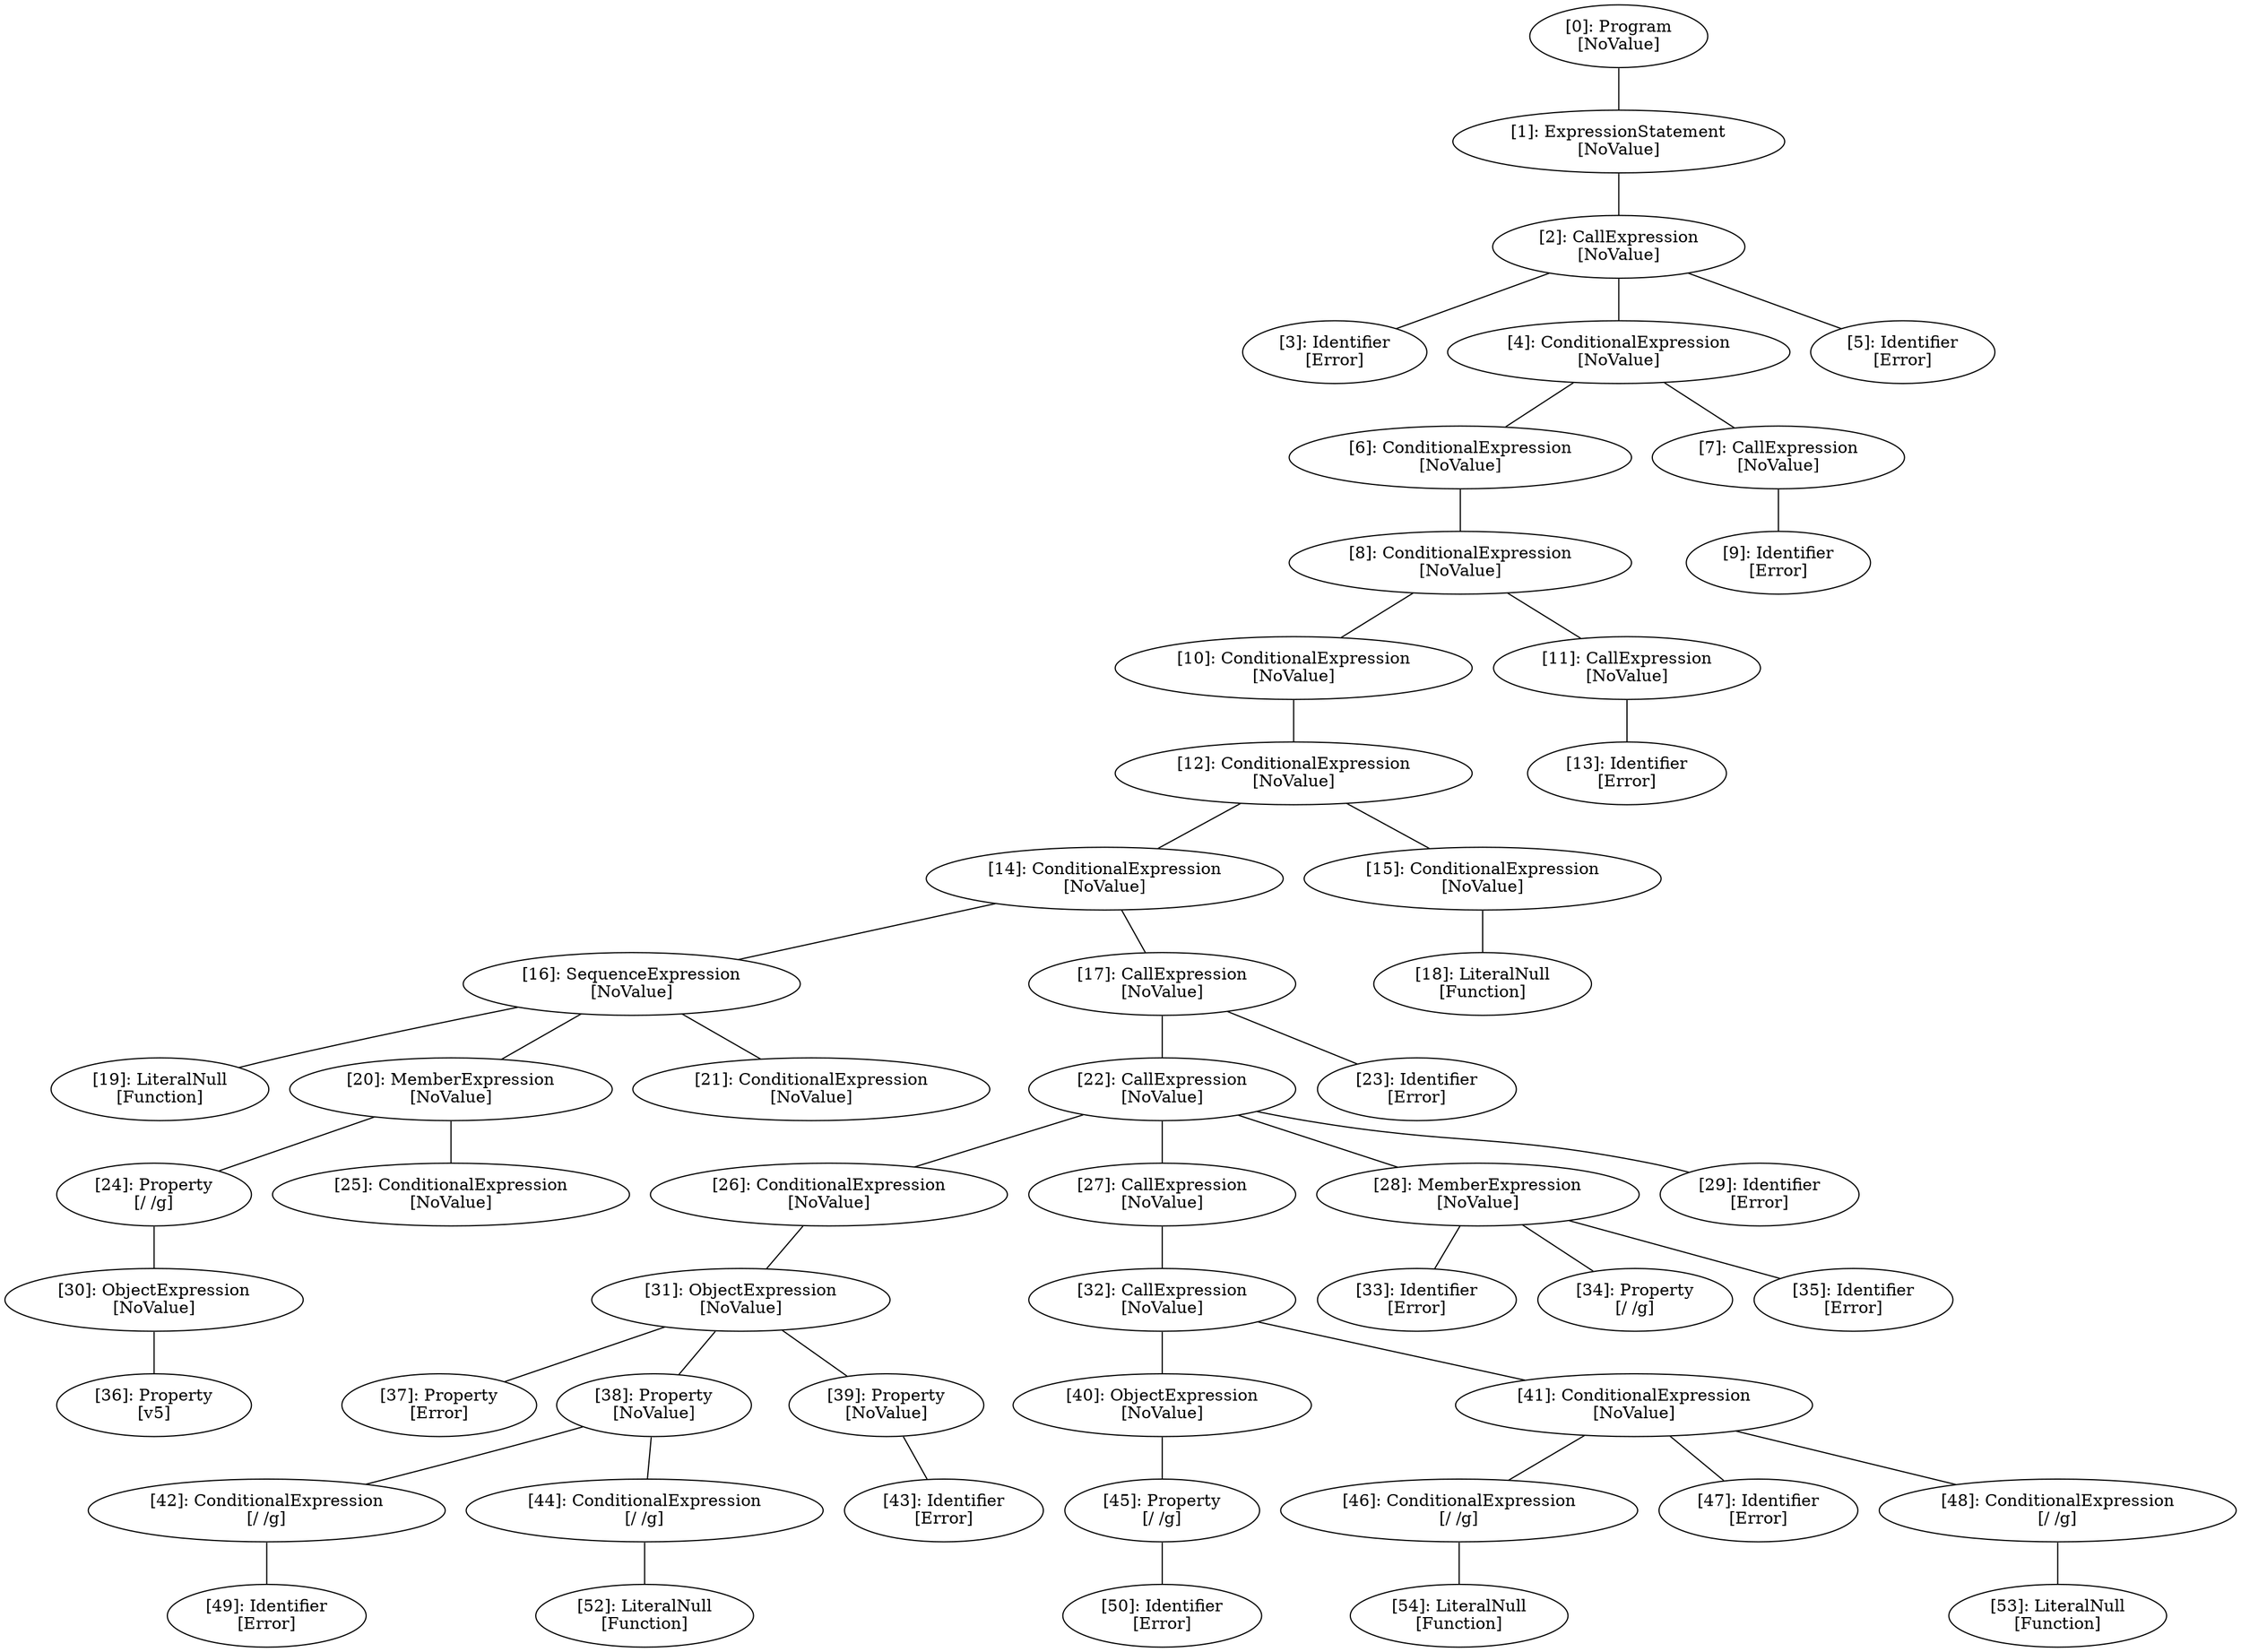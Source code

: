 // Result
graph {
	0 [label="[0]: Program
[NoValue]"]
	1 [label="[1]: ExpressionStatement
[NoValue]"]
	2 [label="[2]: CallExpression
[NoValue]"]
	3 [label="[3]: Identifier
[Error]"]
	4 [label="[4]: ConditionalExpression
[NoValue]"]
	5 [label="[5]: Identifier
[Error]"]
	6 [label="[6]: ConditionalExpression
[NoValue]"]
	7 [label="[7]: CallExpression
[NoValue]"]
	8 [label="[8]: ConditionalExpression
[NoValue]"]
	9 [label="[9]: Identifier
[Error]"]
	10 [label="[10]: ConditionalExpression
[NoValue]"]
	11 [label="[11]: CallExpression
[NoValue]"]
	12 [label="[12]: ConditionalExpression
[NoValue]"]
	13 [label="[13]: Identifier
[Error]"]
	14 [label="[14]: ConditionalExpression
[NoValue]"]
	15 [label="[15]: ConditionalExpression
[NoValue]"]
	16 [label="[16]: SequenceExpression
[NoValue]"]
	17 [label="[17]: CallExpression
[NoValue]"]
	18 [label="[18]: LiteralNull
[Function]"]
	19 [label="[19]: LiteralNull
[Function]"]
	20 [label="[20]: MemberExpression
[NoValue]"]
	21 [label="[21]: ConditionalExpression
[NoValue]"]
	22 [label="[22]: CallExpression
[NoValue]"]
	23 [label="[23]: Identifier
[Error]"]
	24 [label="[24]: Property
[/ /g]"]
	25 [label="[25]: ConditionalExpression
[NoValue]"]
	26 [label="[26]: ConditionalExpression
[NoValue]"]
	27 [label="[27]: CallExpression
[NoValue]"]
	28 [label="[28]: MemberExpression
[NoValue]"]
	29 [label="[29]: Identifier
[Error]"]
	30 [label="[30]: ObjectExpression
[NoValue]"]
	31 [label="[31]: ObjectExpression
[NoValue]"]
	32 [label="[32]: CallExpression
[NoValue]"]
	33 [label="[33]: Identifier
[Error]"]
	34 [label="[34]: Property
[/ /g]"]
	35 [label="[35]: Identifier
[Error]"]
	36 [label="[36]: Property
[v5]"]
	37 [label="[37]: Property
[Error]"]
	38 [label="[38]: Property
[NoValue]"]
	39 [label="[39]: Property
[NoValue]"]
	40 [label="[40]: ObjectExpression
[NoValue]"]
	41 [label="[41]: ConditionalExpression
[NoValue]"]
	42 [label="[42]: ConditionalExpression
[/ /g]"]
	43 [label="[43]: Identifier
[Error]"]
	44 [label="[44]: ConditionalExpression
[/ /g]"]
	45 [label="[45]: Property
[/ /g]"]
	46 [label="[46]: ConditionalExpression
[/ /g]"]
	47 [label="[47]: Identifier
[Error]"]
	48 [label="[48]: ConditionalExpression
[/ /g]"]
	49 [label="[49]: Identifier
[Error]"]
	50 [label="[50]: Identifier
[Error]"]
	52 [label="[52]: LiteralNull
[Function]"]
	53 [label="[53]: LiteralNull
[Function]"]
	54 [label="[54]: LiteralNull
[Function]"]
	0 -- 1
	1 -- 2
	2 -- 3
	2 -- 4
	2 -- 5
	4 -- 6
	4 -- 7
	6 -- 8
	7 -- 9
	8 -- 10
	8 -- 11
	10 -- 12
	11 -- 13
	12 -- 14
	12 -- 15
	14 -- 16
	14 -- 17
	15 -- 18
	16 -- 19
	16 -- 20
	16 -- 21
	17 -- 22
	17 -- 23
	20 -- 24
	20 -- 25
	22 -- 26
	22 -- 27
	22 -- 28
	22 -- 29
	24 -- 30
	26 -- 31
	27 -- 32
	28 -- 33
	28 -- 34
	28 -- 35
	30 -- 36
	31 -- 37
	31 -- 38
	31 -- 39
	32 -- 40
	32 -- 41
	38 -- 42
	38 -- 44
	39 -- 43
	40 -- 45
	41 -- 46
	41 -- 47
	41 -- 48
	42 -- 49
	44 -- 52
	45 -- 50
	46 -- 54
	48 -- 53
}
